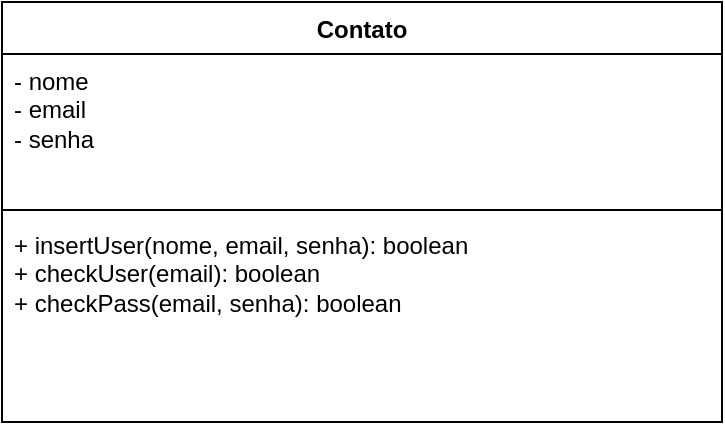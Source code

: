 <mxfile version="24.7.6">
  <diagram name="Página-1" id="6NO85mDgXsSkuT6tFix0">
    <mxGraphModel dx="989" dy="538" grid="1" gridSize="10" guides="1" tooltips="1" connect="1" arrows="1" fold="1" page="1" pageScale="1" pageWidth="827" pageHeight="1169" math="0" shadow="0">
      <root>
        <mxCell id="0" />
        <mxCell id="1" parent="0" />
        <mxCell id="sfdEriPx-Oc6JJcsUedc-3" value="Contato" style="swimlane;fontStyle=1;align=center;verticalAlign=top;childLayout=stackLayout;horizontal=1;startSize=26;horizontalStack=0;resizeParent=1;resizeParentMax=0;resizeLast=0;collapsible=1;marginBottom=0;whiteSpace=wrap;html=1;" vertex="1" parent="1">
          <mxGeometry x="40" y="170" width="360" height="210" as="geometry" />
        </mxCell>
        <mxCell id="sfdEriPx-Oc6JJcsUedc-4" value="- nome&lt;div&gt;- email&lt;/div&gt;&lt;div&gt;- senha&lt;/div&gt;" style="text;strokeColor=none;fillColor=none;align=left;verticalAlign=top;spacingLeft=4;spacingRight=4;overflow=hidden;rotatable=0;points=[[0,0.5],[1,0.5]];portConstraint=eastwest;whiteSpace=wrap;html=1;" vertex="1" parent="sfdEriPx-Oc6JJcsUedc-3">
          <mxGeometry y="26" width="360" height="74" as="geometry" />
        </mxCell>
        <mxCell id="sfdEriPx-Oc6JJcsUedc-5" value="" style="line;strokeWidth=1;fillColor=none;align=left;verticalAlign=middle;spacingTop=-1;spacingLeft=3;spacingRight=3;rotatable=0;labelPosition=right;points=[];portConstraint=eastwest;strokeColor=inherit;" vertex="1" parent="sfdEriPx-Oc6JJcsUedc-3">
          <mxGeometry y="100" width="360" height="8" as="geometry" />
        </mxCell>
        <mxCell id="sfdEriPx-Oc6JJcsUedc-6" value="+ insertUser(nome, email, senha): boolean&lt;div&gt;+ checkUser(email): boolean&lt;/div&gt;&lt;div&gt;+ checkPass(email, senha): boolean&lt;/div&gt;" style="text;strokeColor=none;fillColor=none;align=left;verticalAlign=top;spacingLeft=4;spacingRight=4;overflow=hidden;rotatable=0;points=[[0,0.5],[1,0.5]];portConstraint=eastwest;whiteSpace=wrap;html=1;" vertex="1" parent="sfdEriPx-Oc6JJcsUedc-3">
          <mxGeometry y="108" width="360" height="102" as="geometry" />
        </mxCell>
      </root>
    </mxGraphModel>
  </diagram>
</mxfile>
